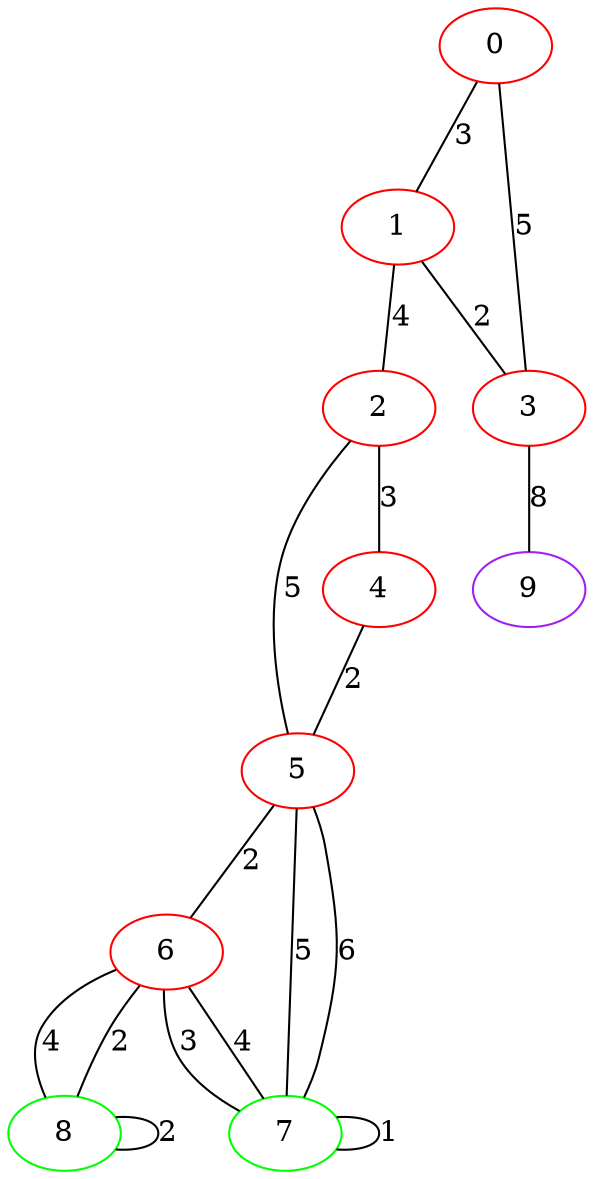 graph "" {
0 [color=red, weight=1];
1 [color=red, weight=1];
2 [color=red, weight=1];
3 [color=red, weight=1];
4 [color=red, weight=1];
5 [color=red, weight=1];
6 [color=red, weight=1];
7 [color=green, weight=2];
8 [color=green, weight=2];
9 [color=purple, weight=4];
0 -- 1  [key=0, label=3];
0 -- 3  [key=0, label=5];
1 -- 2  [key=0, label=4];
1 -- 3  [key=0, label=2];
2 -- 4  [key=0, label=3];
2 -- 5  [key=0, label=5];
3 -- 9  [key=0, label=8];
4 -- 5  [key=0, label=2];
5 -- 6  [key=0, label=2];
5 -- 7  [key=0, label=5];
5 -- 7  [key=1, label=6];
6 -- 8  [key=0, label=4];
6 -- 8  [key=1, label=2];
6 -- 7  [key=0, label=3];
6 -- 7  [key=1, label=4];
7 -- 7  [key=0, label=1];
8 -- 8  [key=0, label=2];
}
